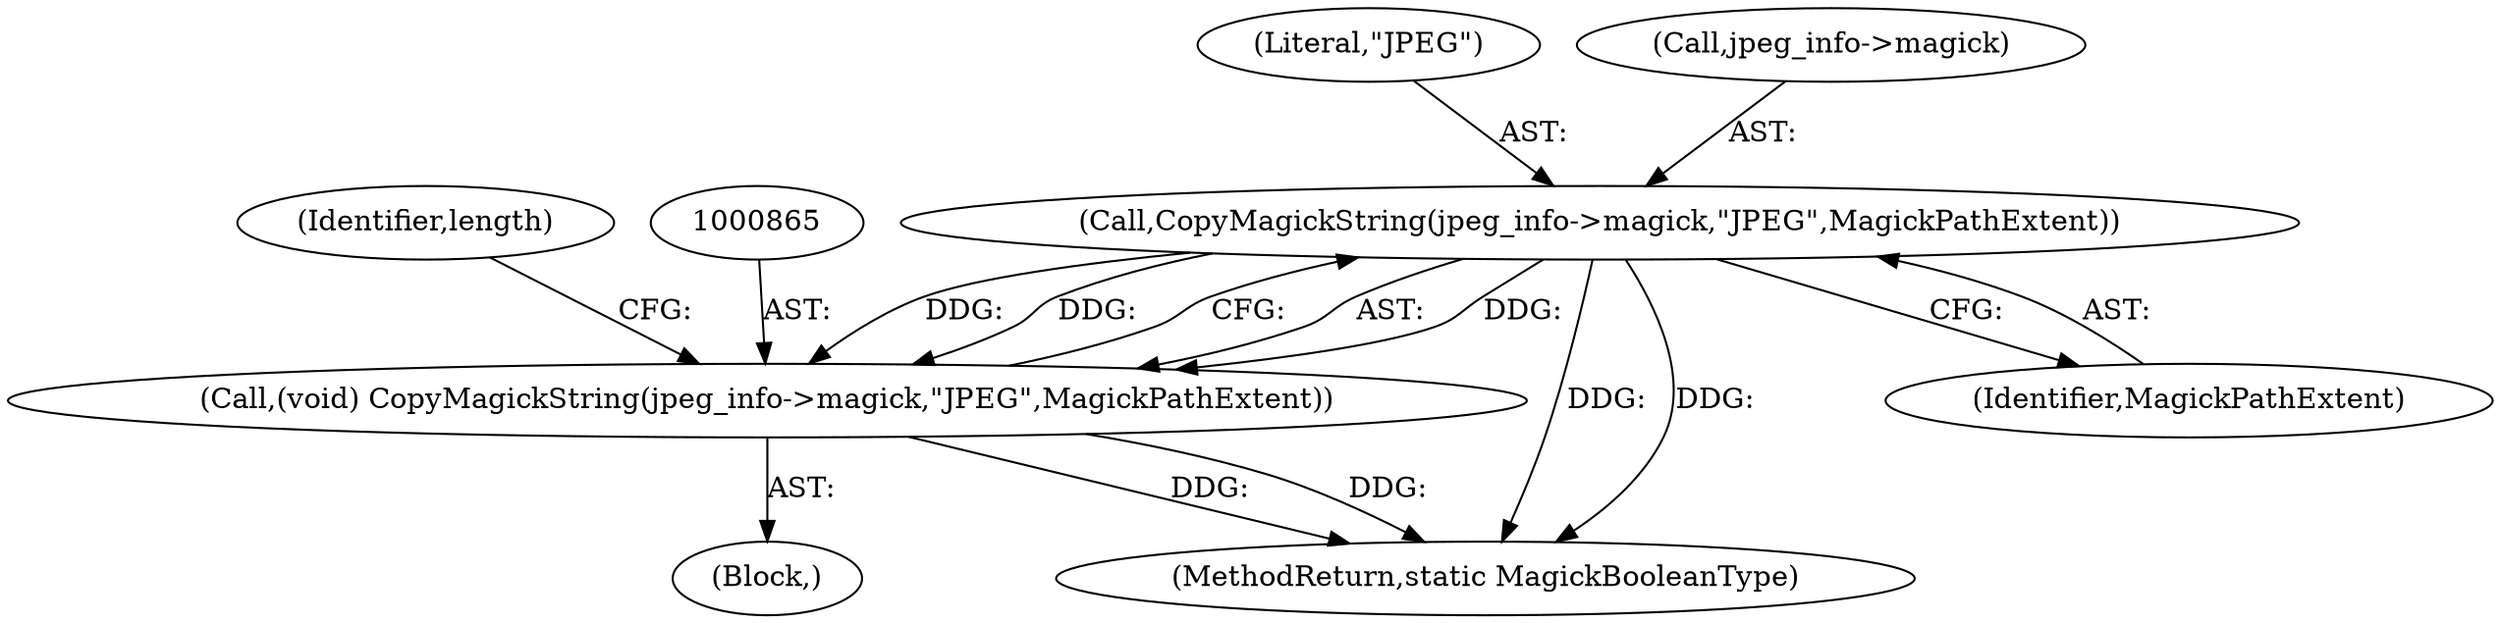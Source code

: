 digraph "0_ImageMagick_0f6fc2d5bf8f500820c3dbcf0d23ee14f2d9f734_4@pointer" {
"1000866" [label="(Call,CopyMagickString(jpeg_info->magick,\"JPEG\",MagickPathExtent))"];
"1000864" [label="(Call,(void) CopyMagickString(jpeg_info->magick,\"JPEG\",MagickPathExtent))"];
"1000864" [label="(Call,(void) CopyMagickString(jpeg_info->magick,\"JPEG\",MagickPathExtent))"];
"1000873" [label="(Identifier,length)"];
"1000866" [label="(Call,CopyMagickString(jpeg_info->magick,\"JPEG\",MagickPathExtent))"];
"1001940" [label="(MethodReturn,static MagickBooleanType)"];
"1000834" [label="(Block,)"];
"1000870" [label="(Literal,\"JPEG\")"];
"1000871" [label="(Identifier,MagickPathExtent)"];
"1000867" [label="(Call,jpeg_info->magick)"];
"1000866" -> "1000864"  [label="AST: "];
"1000866" -> "1000871"  [label="CFG: "];
"1000867" -> "1000866"  [label="AST: "];
"1000870" -> "1000866"  [label="AST: "];
"1000871" -> "1000866"  [label="AST: "];
"1000864" -> "1000866"  [label="CFG: "];
"1000866" -> "1001940"  [label="DDG: "];
"1000866" -> "1001940"  [label="DDG: "];
"1000866" -> "1000864"  [label="DDG: "];
"1000866" -> "1000864"  [label="DDG: "];
"1000866" -> "1000864"  [label="DDG: "];
"1000864" -> "1000834"  [label="AST: "];
"1000865" -> "1000864"  [label="AST: "];
"1000873" -> "1000864"  [label="CFG: "];
"1000864" -> "1001940"  [label="DDG: "];
"1000864" -> "1001940"  [label="DDG: "];
}

